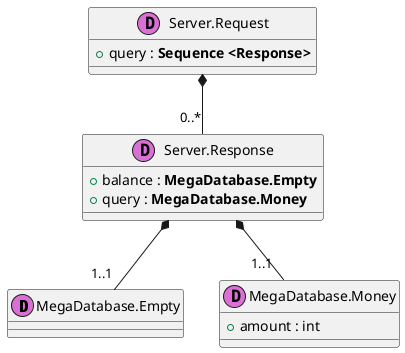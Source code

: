 @startuml
''''''''''''''''''''''''''''''''''''''''''
''                                      ''
''  AUTOGENERATED CODE -- DO NOT EDIT!  ''
''                                      ''
''''''''''''''''''''''''''''''''''''''''''

class "MegaDatabase.Empty" as _0<< (D,orchid) >> {
}
class "MegaDatabase.Money" as _1 << (D,orchid) >> {
+ amount : int
}
class "Server.Request" as _2 << (D,orchid) >> {
+ query : **Sequence <Response>**
}
class "Server.Response" as _3 << (D,orchid) >> {
+ balance : **MegaDatabase.Empty**
+ query : **MegaDatabase.Money**
}
_2 *-- "0..*" _3
_3 *-- "1..1 " _0
_3 *-- "1..1 " _1
@enduml
